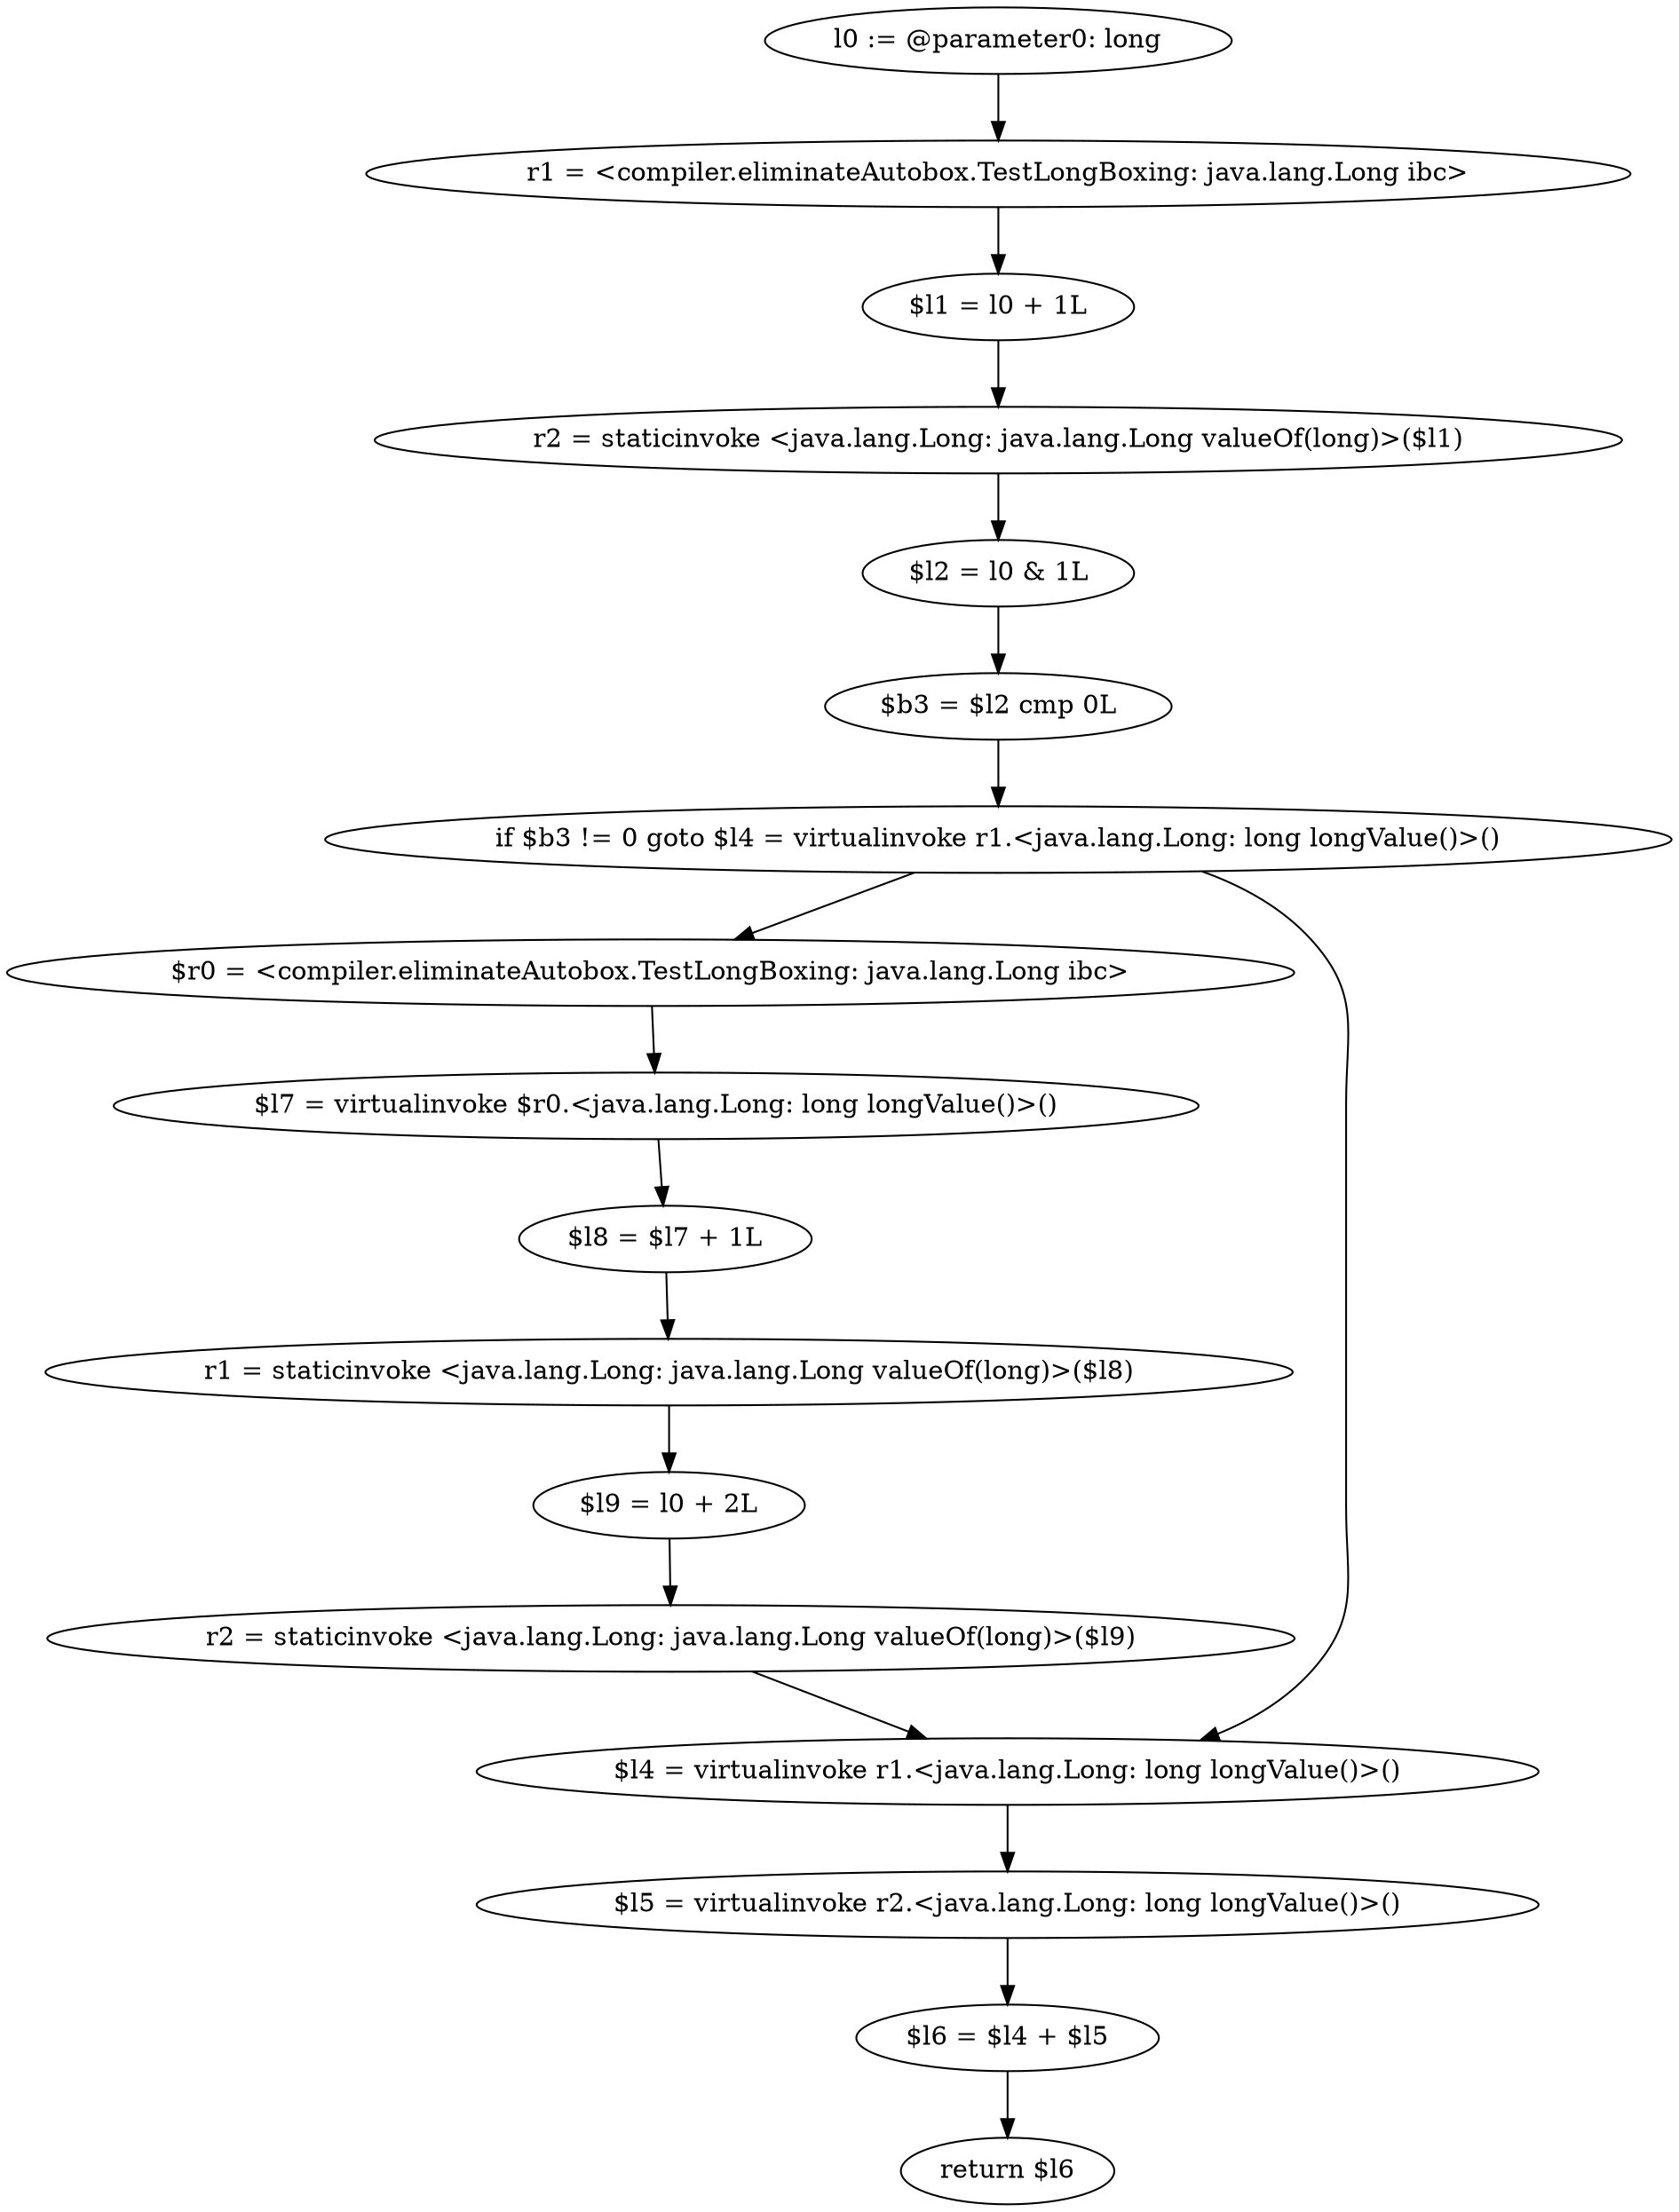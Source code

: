 digraph "unitGraph" {
    "l0 := @parameter0: long"
    "r1 = <compiler.eliminateAutobox.TestLongBoxing: java.lang.Long ibc>"
    "$l1 = l0 + 1L"
    "r2 = staticinvoke <java.lang.Long: java.lang.Long valueOf(long)>($l1)"
    "$l2 = l0 & 1L"
    "$b3 = $l2 cmp 0L"
    "if $b3 != 0 goto $l4 = virtualinvoke r1.<java.lang.Long: long longValue()>()"
    "$r0 = <compiler.eliminateAutobox.TestLongBoxing: java.lang.Long ibc>"
    "$l7 = virtualinvoke $r0.<java.lang.Long: long longValue()>()"
    "$l8 = $l7 + 1L"
    "r1 = staticinvoke <java.lang.Long: java.lang.Long valueOf(long)>($l8)"
    "$l9 = l0 + 2L"
    "r2 = staticinvoke <java.lang.Long: java.lang.Long valueOf(long)>($l9)"
    "$l4 = virtualinvoke r1.<java.lang.Long: long longValue()>()"
    "$l5 = virtualinvoke r2.<java.lang.Long: long longValue()>()"
    "$l6 = $l4 + $l5"
    "return $l6"
    "l0 := @parameter0: long"->"r1 = <compiler.eliminateAutobox.TestLongBoxing: java.lang.Long ibc>";
    "r1 = <compiler.eliminateAutobox.TestLongBoxing: java.lang.Long ibc>"->"$l1 = l0 + 1L";
    "$l1 = l0 + 1L"->"r2 = staticinvoke <java.lang.Long: java.lang.Long valueOf(long)>($l1)";
    "r2 = staticinvoke <java.lang.Long: java.lang.Long valueOf(long)>($l1)"->"$l2 = l0 & 1L";
    "$l2 = l0 & 1L"->"$b3 = $l2 cmp 0L";
    "$b3 = $l2 cmp 0L"->"if $b3 != 0 goto $l4 = virtualinvoke r1.<java.lang.Long: long longValue()>()";
    "if $b3 != 0 goto $l4 = virtualinvoke r1.<java.lang.Long: long longValue()>()"->"$r0 = <compiler.eliminateAutobox.TestLongBoxing: java.lang.Long ibc>";
    "if $b3 != 0 goto $l4 = virtualinvoke r1.<java.lang.Long: long longValue()>()"->"$l4 = virtualinvoke r1.<java.lang.Long: long longValue()>()";
    "$r0 = <compiler.eliminateAutobox.TestLongBoxing: java.lang.Long ibc>"->"$l7 = virtualinvoke $r0.<java.lang.Long: long longValue()>()";
    "$l7 = virtualinvoke $r0.<java.lang.Long: long longValue()>()"->"$l8 = $l7 + 1L";
    "$l8 = $l7 + 1L"->"r1 = staticinvoke <java.lang.Long: java.lang.Long valueOf(long)>($l8)";
    "r1 = staticinvoke <java.lang.Long: java.lang.Long valueOf(long)>($l8)"->"$l9 = l0 + 2L";
    "$l9 = l0 + 2L"->"r2 = staticinvoke <java.lang.Long: java.lang.Long valueOf(long)>($l9)";
    "r2 = staticinvoke <java.lang.Long: java.lang.Long valueOf(long)>($l9)"->"$l4 = virtualinvoke r1.<java.lang.Long: long longValue()>()";
    "$l4 = virtualinvoke r1.<java.lang.Long: long longValue()>()"->"$l5 = virtualinvoke r2.<java.lang.Long: long longValue()>()";
    "$l5 = virtualinvoke r2.<java.lang.Long: long longValue()>()"->"$l6 = $l4 + $l5";
    "$l6 = $l4 + $l5"->"return $l6";
}
